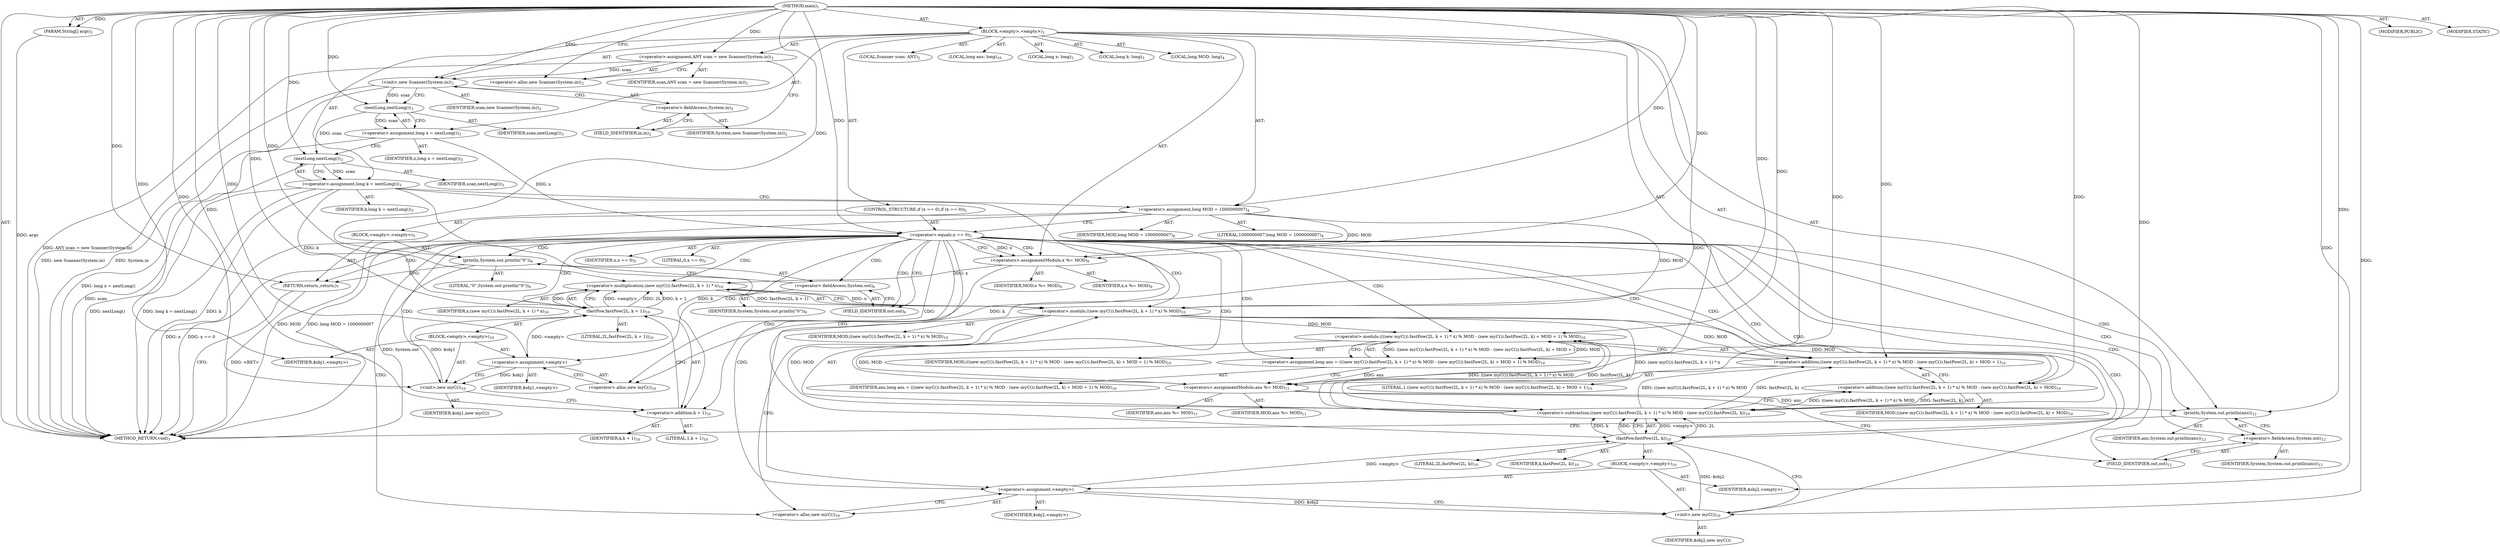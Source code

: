 digraph "main" {  
"19" [label = <(METHOD,main)<SUB>1</SUB>> ]
"20" [label = <(PARAM,String[] args)<SUB>1</SUB>> ]
"21" [label = <(BLOCK,&lt;empty&gt;,&lt;empty&gt;)<SUB>1</SUB>> ]
"4" [label = <(LOCAL,Scanner scan: ANY)<SUB>2</SUB>> ]
"22" [label = <(&lt;operator&gt;.assignment,ANY scan = new Scanner(System.in))<SUB>2</SUB>> ]
"23" [label = <(IDENTIFIER,scan,ANY scan = new Scanner(System.in))<SUB>2</SUB>> ]
"24" [label = <(&lt;operator&gt;.alloc,new Scanner(System.in))<SUB>2</SUB>> ]
"25" [label = <(&lt;init&gt;,new Scanner(System.in))<SUB>2</SUB>> ]
"3" [label = <(IDENTIFIER,scan,new Scanner(System.in))<SUB>2</SUB>> ]
"26" [label = <(&lt;operator&gt;.fieldAccess,System.in)<SUB>2</SUB>> ]
"27" [label = <(IDENTIFIER,System,new Scanner(System.in))<SUB>2</SUB>> ]
"28" [label = <(FIELD_IDENTIFIER,in,in)<SUB>2</SUB>> ]
"29" [label = <(LOCAL,long x: long)<SUB>3</SUB>> ]
"30" [label = <(LOCAL,long k: long)<SUB>3</SUB>> ]
"31" [label = <(&lt;operator&gt;.assignment,long x = nextLong())<SUB>3</SUB>> ]
"32" [label = <(IDENTIFIER,x,long x = nextLong())<SUB>3</SUB>> ]
"33" [label = <(nextLong,nextLong())<SUB>3</SUB>> ]
"34" [label = <(IDENTIFIER,scan,nextLong())<SUB>3</SUB>> ]
"35" [label = <(&lt;operator&gt;.assignment,long k = nextLong())<SUB>3</SUB>> ]
"36" [label = <(IDENTIFIER,k,long k = nextLong())<SUB>3</SUB>> ]
"37" [label = <(nextLong,nextLong())<SUB>3</SUB>> ]
"38" [label = <(IDENTIFIER,scan,nextLong())<SUB>3</SUB>> ]
"39" [label = <(LOCAL,long MOD: long)<SUB>4</SUB>> ]
"40" [label = <(&lt;operator&gt;.assignment,long MOD = 1000000007)<SUB>4</SUB>> ]
"41" [label = <(IDENTIFIER,MOD,long MOD = 1000000007)<SUB>4</SUB>> ]
"42" [label = <(LITERAL,1000000007,long MOD = 1000000007)<SUB>4</SUB>> ]
"43" [label = <(CONTROL_STRUCTURE,if (x == 0),if (x == 0))<SUB>5</SUB>> ]
"44" [label = <(&lt;operator&gt;.equals,x == 0)<SUB>5</SUB>> ]
"45" [label = <(IDENTIFIER,x,x == 0)<SUB>5</SUB>> ]
"46" [label = <(LITERAL,0,x == 0)<SUB>5</SUB>> ]
"47" [label = <(BLOCK,&lt;empty&gt;,&lt;empty&gt;)<SUB>5</SUB>> ]
"48" [label = <(println,System.out.println(&quot;0&quot;))<SUB>6</SUB>> ]
"49" [label = <(&lt;operator&gt;.fieldAccess,System.out)<SUB>6</SUB>> ]
"50" [label = <(IDENTIFIER,System,System.out.println(&quot;0&quot;))<SUB>6</SUB>> ]
"51" [label = <(FIELD_IDENTIFIER,out,out)<SUB>6</SUB>> ]
"52" [label = <(LITERAL,&quot;0&quot;,System.out.println(&quot;0&quot;))<SUB>6</SUB>> ]
"53" [label = <(RETURN,return;,return;)<SUB>7</SUB>> ]
"54" [label = <(&lt;operators&gt;.assignmentModulo,x %= MOD)<SUB>9</SUB>> ]
"55" [label = <(IDENTIFIER,x,x %= MOD)<SUB>9</SUB>> ]
"56" [label = <(IDENTIFIER,MOD,x %= MOD)<SUB>9</SUB>> ]
"57" [label = <(LOCAL,long ans: long)<SUB>10</SUB>> ]
"58" [label = <(&lt;operator&gt;.assignment,long ans = (((new myC()).fastPow(2L, k + 1) * x) % MOD - (new myC()).fastPow(2L, k) + MOD + 1) % MOD)<SUB>10</SUB>> ]
"59" [label = <(IDENTIFIER,ans,long ans = (((new myC()).fastPow(2L, k + 1) * x) % MOD - (new myC()).fastPow(2L, k) + MOD + 1) % MOD)<SUB>10</SUB>> ]
"60" [label = <(&lt;operator&gt;.modulo,(((new myC()).fastPow(2L, k + 1) * x) % MOD - (new myC()).fastPow(2L, k) + MOD + 1) % MOD)<SUB>10</SUB>> ]
"61" [label = <(&lt;operator&gt;.addition,((new myC()).fastPow(2L, k + 1) * x) % MOD - (new myC()).fastPow(2L, k) + MOD + 1)<SUB>10</SUB>> ]
"62" [label = <(&lt;operator&gt;.addition,((new myC()).fastPow(2L, k + 1) * x) % MOD - (new myC()).fastPow(2L, k) + MOD)<SUB>10</SUB>> ]
"63" [label = <(&lt;operator&gt;.subtraction,((new myC()).fastPow(2L, k + 1) * x) % MOD - (new myC()).fastPow(2L, k))<SUB>10</SUB>> ]
"64" [label = <(&lt;operator&gt;.modulo,((new myC()).fastPow(2L, k + 1) * x) % MOD)<SUB>10</SUB>> ]
"65" [label = <(&lt;operator&gt;.multiplication,(new myC()).fastPow(2L, k + 1) * x)<SUB>10</SUB>> ]
"66" [label = <(fastPow,fastPow(2L, k + 1))<SUB>10</SUB>> ]
"67" [label = <(BLOCK,&lt;empty&gt;,&lt;empty&gt;)<SUB>10</SUB>> ]
"68" [label = <(&lt;operator&gt;.assignment,&lt;empty&gt;)> ]
"69" [label = <(IDENTIFIER,$obj1,&lt;empty&gt;)> ]
"70" [label = <(&lt;operator&gt;.alloc,new myC())<SUB>10</SUB>> ]
"71" [label = <(&lt;init&gt;,new myC())<SUB>10</SUB>> ]
"72" [label = <(IDENTIFIER,$obj1,new myC())> ]
"73" [label = <(IDENTIFIER,$obj1,&lt;empty&gt;)> ]
"74" [label = <(LITERAL,2L,fastPow(2L, k + 1))<SUB>10</SUB>> ]
"75" [label = <(&lt;operator&gt;.addition,k + 1)<SUB>10</SUB>> ]
"76" [label = <(IDENTIFIER,k,k + 1)<SUB>10</SUB>> ]
"77" [label = <(LITERAL,1,k + 1)<SUB>10</SUB>> ]
"78" [label = <(IDENTIFIER,x,(new myC()).fastPow(2L, k + 1) * x)<SUB>10</SUB>> ]
"79" [label = <(IDENTIFIER,MOD,((new myC()).fastPow(2L, k + 1) * x) % MOD)<SUB>10</SUB>> ]
"80" [label = <(fastPow,fastPow(2L, k))<SUB>10</SUB>> ]
"81" [label = <(BLOCK,&lt;empty&gt;,&lt;empty&gt;)<SUB>10</SUB>> ]
"82" [label = <(&lt;operator&gt;.assignment,&lt;empty&gt;)> ]
"83" [label = <(IDENTIFIER,$obj2,&lt;empty&gt;)> ]
"84" [label = <(&lt;operator&gt;.alloc,new myC())<SUB>10</SUB>> ]
"85" [label = <(&lt;init&gt;,new myC())<SUB>10</SUB>> ]
"86" [label = <(IDENTIFIER,$obj2,new myC())> ]
"87" [label = <(IDENTIFIER,$obj2,&lt;empty&gt;)> ]
"88" [label = <(LITERAL,2L,fastPow(2L, k))<SUB>10</SUB>> ]
"89" [label = <(IDENTIFIER,k,fastPow(2L, k))<SUB>10</SUB>> ]
"90" [label = <(IDENTIFIER,MOD,((new myC()).fastPow(2L, k + 1) * x) % MOD - (new myC()).fastPow(2L, k) + MOD)<SUB>10</SUB>> ]
"91" [label = <(LITERAL,1,((new myC()).fastPow(2L, k + 1) * x) % MOD - (new myC()).fastPow(2L, k) + MOD + 1)<SUB>10</SUB>> ]
"92" [label = <(IDENTIFIER,MOD,(((new myC()).fastPow(2L, k + 1) * x) % MOD - (new myC()).fastPow(2L, k) + MOD + 1) % MOD)<SUB>10</SUB>> ]
"93" [label = <(&lt;operators&gt;.assignmentModulo,ans %= MOD)<SUB>11</SUB>> ]
"94" [label = <(IDENTIFIER,ans,ans %= MOD)<SUB>11</SUB>> ]
"95" [label = <(IDENTIFIER,MOD,ans %= MOD)<SUB>11</SUB>> ]
"96" [label = <(println,System.out.println(ans))<SUB>12</SUB>> ]
"97" [label = <(&lt;operator&gt;.fieldAccess,System.out)<SUB>12</SUB>> ]
"98" [label = <(IDENTIFIER,System,System.out.println(ans))<SUB>12</SUB>> ]
"99" [label = <(FIELD_IDENTIFIER,out,out)<SUB>12</SUB>> ]
"100" [label = <(IDENTIFIER,ans,System.out.println(ans))<SUB>12</SUB>> ]
"101" [label = <(MODIFIER,PUBLIC)> ]
"102" [label = <(MODIFIER,STATIC)> ]
"103" [label = <(METHOD_RETURN,void)<SUB>1</SUB>> ]
  "19" -> "20"  [ label = "AST: "] 
  "19" -> "21"  [ label = "AST: "] 
  "19" -> "101"  [ label = "AST: "] 
  "19" -> "102"  [ label = "AST: "] 
  "19" -> "103"  [ label = "AST: "] 
  "21" -> "4"  [ label = "AST: "] 
  "21" -> "22"  [ label = "AST: "] 
  "21" -> "25"  [ label = "AST: "] 
  "21" -> "29"  [ label = "AST: "] 
  "21" -> "30"  [ label = "AST: "] 
  "21" -> "31"  [ label = "AST: "] 
  "21" -> "35"  [ label = "AST: "] 
  "21" -> "39"  [ label = "AST: "] 
  "21" -> "40"  [ label = "AST: "] 
  "21" -> "43"  [ label = "AST: "] 
  "21" -> "54"  [ label = "AST: "] 
  "21" -> "57"  [ label = "AST: "] 
  "21" -> "58"  [ label = "AST: "] 
  "21" -> "93"  [ label = "AST: "] 
  "21" -> "96"  [ label = "AST: "] 
  "22" -> "23"  [ label = "AST: "] 
  "22" -> "24"  [ label = "AST: "] 
  "25" -> "3"  [ label = "AST: "] 
  "25" -> "26"  [ label = "AST: "] 
  "26" -> "27"  [ label = "AST: "] 
  "26" -> "28"  [ label = "AST: "] 
  "31" -> "32"  [ label = "AST: "] 
  "31" -> "33"  [ label = "AST: "] 
  "33" -> "34"  [ label = "AST: "] 
  "35" -> "36"  [ label = "AST: "] 
  "35" -> "37"  [ label = "AST: "] 
  "37" -> "38"  [ label = "AST: "] 
  "40" -> "41"  [ label = "AST: "] 
  "40" -> "42"  [ label = "AST: "] 
  "43" -> "44"  [ label = "AST: "] 
  "43" -> "47"  [ label = "AST: "] 
  "44" -> "45"  [ label = "AST: "] 
  "44" -> "46"  [ label = "AST: "] 
  "47" -> "48"  [ label = "AST: "] 
  "47" -> "53"  [ label = "AST: "] 
  "48" -> "49"  [ label = "AST: "] 
  "48" -> "52"  [ label = "AST: "] 
  "49" -> "50"  [ label = "AST: "] 
  "49" -> "51"  [ label = "AST: "] 
  "54" -> "55"  [ label = "AST: "] 
  "54" -> "56"  [ label = "AST: "] 
  "58" -> "59"  [ label = "AST: "] 
  "58" -> "60"  [ label = "AST: "] 
  "60" -> "61"  [ label = "AST: "] 
  "60" -> "92"  [ label = "AST: "] 
  "61" -> "62"  [ label = "AST: "] 
  "61" -> "91"  [ label = "AST: "] 
  "62" -> "63"  [ label = "AST: "] 
  "62" -> "90"  [ label = "AST: "] 
  "63" -> "64"  [ label = "AST: "] 
  "63" -> "80"  [ label = "AST: "] 
  "64" -> "65"  [ label = "AST: "] 
  "64" -> "79"  [ label = "AST: "] 
  "65" -> "66"  [ label = "AST: "] 
  "65" -> "78"  [ label = "AST: "] 
  "66" -> "67"  [ label = "AST: "] 
  "66" -> "74"  [ label = "AST: "] 
  "66" -> "75"  [ label = "AST: "] 
  "67" -> "68"  [ label = "AST: "] 
  "67" -> "71"  [ label = "AST: "] 
  "67" -> "73"  [ label = "AST: "] 
  "68" -> "69"  [ label = "AST: "] 
  "68" -> "70"  [ label = "AST: "] 
  "71" -> "72"  [ label = "AST: "] 
  "75" -> "76"  [ label = "AST: "] 
  "75" -> "77"  [ label = "AST: "] 
  "80" -> "81"  [ label = "AST: "] 
  "80" -> "88"  [ label = "AST: "] 
  "80" -> "89"  [ label = "AST: "] 
  "81" -> "82"  [ label = "AST: "] 
  "81" -> "85"  [ label = "AST: "] 
  "81" -> "87"  [ label = "AST: "] 
  "82" -> "83"  [ label = "AST: "] 
  "82" -> "84"  [ label = "AST: "] 
  "85" -> "86"  [ label = "AST: "] 
  "93" -> "94"  [ label = "AST: "] 
  "93" -> "95"  [ label = "AST: "] 
  "96" -> "97"  [ label = "AST: "] 
  "96" -> "100"  [ label = "AST: "] 
  "97" -> "98"  [ label = "AST: "] 
  "97" -> "99"  [ label = "AST: "] 
  "22" -> "28"  [ label = "CFG: "] 
  "25" -> "33"  [ label = "CFG: "] 
  "31" -> "37"  [ label = "CFG: "] 
  "35" -> "40"  [ label = "CFG: "] 
  "40" -> "44"  [ label = "CFG: "] 
  "54" -> "70"  [ label = "CFG: "] 
  "58" -> "93"  [ label = "CFG: "] 
  "93" -> "99"  [ label = "CFG: "] 
  "96" -> "103"  [ label = "CFG: "] 
  "24" -> "22"  [ label = "CFG: "] 
  "26" -> "25"  [ label = "CFG: "] 
  "33" -> "31"  [ label = "CFG: "] 
  "37" -> "35"  [ label = "CFG: "] 
  "44" -> "51"  [ label = "CFG: "] 
  "44" -> "54"  [ label = "CFG: "] 
  "60" -> "58"  [ label = "CFG: "] 
  "97" -> "96"  [ label = "CFG: "] 
  "28" -> "26"  [ label = "CFG: "] 
  "48" -> "53"  [ label = "CFG: "] 
  "53" -> "103"  [ label = "CFG: "] 
  "61" -> "60"  [ label = "CFG: "] 
  "99" -> "97"  [ label = "CFG: "] 
  "49" -> "48"  [ label = "CFG: "] 
  "62" -> "61"  [ label = "CFG: "] 
  "51" -> "49"  [ label = "CFG: "] 
  "63" -> "62"  [ label = "CFG: "] 
  "64" -> "84"  [ label = "CFG: "] 
  "80" -> "63"  [ label = "CFG: "] 
  "65" -> "64"  [ label = "CFG: "] 
  "66" -> "65"  [ label = "CFG: "] 
  "82" -> "85"  [ label = "CFG: "] 
  "85" -> "80"  [ label = "CFG: "] 
  "75" -> "66"  [ label = "CFG: "] 
  "84" -> "82"  [ label = "CFG: "] 
  "68" -> "71"  [ label = "CFG: "] 
  "71" -> "75"  [ label = "CFG: "] 
  "70" -> "68"  [ label = "CFG: "] 
  "19" -> "24"  [ label = "CFG: "] 
  "53" -> "103"  [ label = "DDG: &lt;RET&gt;"] 
  "20" -> "103"  [ label = "DDG: args"] 
  "22" -> "103"  [ label = "DDG: ANY scan = new Scanner(System.in)"] 
  "25" -> "103"  [ label = "DDG: System.in"] 
  "25" -> "103"  [ label = "DDG: new Scanner(System.in)"] 
  "31" -> "103"  [ label = "DDG: long x = nextLong()"] 
  "35" -> "103"  [ label = "DDG: k"] 
  "37" -> "103"  [ label = "DDG: scan"] 
  "35" -> "103"  [ label = "DDG: nextLong()"] 
  "35" -> "103"  [ label = "DDG: long k = nextLong()"] 
  "40" -> "103"  [ label = "DDG: MOD"] 
  "40" -> "103"  [ label = "DDG: long MOD = 1000000007"] 
  "44" -> "103"  [ label = "DDG: x"] 
  "44" -> "103"  [ label = "DDG: x == 0"] 
  "48" -> "103"  [ label = "DDG: System.out"] 
  "19" -> "20"  [ label = "DDG: "] 
  "19" -> "22"  [ label = "DDG: "] 
  "33" -> "31"  [ label = "DDG: scan"] 
  "37" -> "35"  [ label = "DDG: scan"] 
  "19" -> "40"  [ label = "DDG: "] 
  "40" -> "54"  [ label = "DDG: MOD"] 
  "19" -> "54"  [ label = "DDG: "] 
  "60" -> "58"  [ label = "DDG: ((new myC()).fastPow(2L, k + 1) * x) % MOD - (new myC()).fastPow(2L, k) + MOD + 1"] 
  "60" -> "58"  [ label = "DDG: MOD"] 
  "60" -> "93"  [ label = "DDG: MOD"] 
  "19" -> "93"  [ label = "DDG: "] 
  "22" -> "25"  [ label = "DDG: scan"] 
  "19" -> "25"  [ label = "DDG: "] 
  "44" -> "54"  [ label = "DDG: x"] 
  "58" -> "93"  [ label = "DDG: ans"] 
  "93" -> "96"  [ label = "DDG: ans"] 
  "19" -> "96"  [ label = "DDG: "] 
  "25" -> "33"  [ label = "DDG: scan"] 
  "19" -> "33"  [ label = "DDG: "] 
  "33" -> "37"  [ label = "DDG: scan"] 
  "19" -> "37"  [ label = "DDG: "] 
  "31" -> "44"  [ label = "DDG: x"] 
  "19" -> "44"  [ label = "DDG: "] 
  "19" -> "53"  [ label = "DDG: "] 
  "63" -> "60"  [ label = "DDG: ((new myC()).fastPow(2L, k + 1) * x) % MOD"] 
  "63" -> "60"  [ label = "DDG: fastPow(2L, k)"] 
  "64" -> "60"  [ label = "DDG: MOD"] 
  "19" -> "60"  [ label = "DDG: "] 
  "19" -> "48"  [ label = "DDG: "] 
  "63" -> "61"  [ label = "DDG: ((new myC()).fastPow(2L, k + 1) * x) % MOD"] 
  "63" -> "61"  [ label = "DDG: fastPow(2L, k)"] 
  "64" -> "61"  [ label = "DDG: MOD"] 
  "19" -> "61"  [ label = "DDG: "] 
  "63" -> "62"  [ label = "DDG: ((new myC()).fastPow(2L, k + 1) * x) % MOD"] 
  "63" -> "62"  [ label = "DDG: fastPow(2L, k)"] 
  "64" -> "62"  [ label = "DDG: MOD"] 
  "19" -> "62"  [ label = "DDG: "] 
  "64" -> "63"  [ label = "DDG: (new myC()).fastPow(2L, k + 1) * x"] 
  "64" -> "63"  [ label = "DDG: MOD"] 
  "80" -> "63"  [ label = "DDG: &lt;empty&gt;"] 
  "80" -> "63"  [ label = "DDG: 2L"] 
  "80" -> "63"  [ label = "DDG: k"] 
  "80" -> "63"  [ label = "DDG: "] 
  "65" -> "64"  [ label = "DDG: fastPow(2L, k + 1)"] 
  "65" -> "64"  [ label = "DDG: x"] 
  "19" -> "64"  [ label = "DDG: "] 
  "40" -> "64"  [ label = "DDG: MOD"] 
  "82" -> "80"  [ label = "DDG: &lt;empty&gt;"] 
  "85" -> "80"  [ label = "DDG: $obj2"] 
  "19" -> "80"  [ label = "DDG: "] 
  "35" -> "80"  [ label = "DDG: k"] 
  "66" -> "65"  [ label = "DDG: &lt;empty&gt;"] 
  "66" -> "65"  [ label = "DDG: 2L"] 
  "66" -> "65"  [ label = "DDG: k + 1"] 
  "66" -> "65"  [ label = "DDG: "] 
  "54" -> "65"  [ label = "DDG: x"] 
  "19" -> "65"  [ label = "DDG: "] 
  "19" -> "82"  [ label = "DDG: "] 
  "19" -> "87"  [ label = "DDG: "] 
  "68" -> "66"  [ label = "DDG: &lt;empty&gt;"] 
  "71" -> "66"  [ label = "DDG: $obj1"] 
  "19" -> "66"  [ label = "DDG: "] 
  "35" -> "66"  [ label = "DDG: k"] 
  "82" -> "85"  [ label = "DDG: $obj2"] 
  "19" -> "85"  [ label = "DDG: "] 
  "19" -> "68"  [ label = "DDG: "] 
  "19" -> "73"  [ label = "DDG: "] 
  "35" -> "75"  [ label = "DDG: k"] 
  "19" -> "75"  [ label = "DDG: "] 
  "68" -> "71"  [ label = "DDG: $obj1"] 
  "19" -> "71"  [ label = "DDG: "] 
  "44" -> "48"  [ label = "CDG: "] 
  "44" -> "68"  [ label = "CDG: "] 
  "44" -> "49"  [ label = "CDG: "] 
  "44" -> "60"  [ label = "CDG: "] 
  "44" -> "96"  [ label = "CDG: "] 
  "44" -> "64"  [ label = "CDG: "] 
  "44" -> "51"  [ label = "CDG: "] 
  "44" -> "66"  [ label = "CDG: "] 
  "44" -> "75"  [ label = "CDG: "] 
  "44" -> "99"  [ label = "CDG: "] 
  "44" -> "84"  [ label = "CDG: "] 
  "44" -> "85"  [ label = "CDG: "] 
  "44" -> "65"  [ label = "CDG: "] 
  "44" -> "97"  [ label = "CDG: "] 
  "44" -> "82"  [ label = "CDG: "] 
  "44" -> "93"  [ label = "CDG: "] 
  "44" -> "54"  [ label = "CDG: "] 
  "44" -> "80"  [ label = "CDG: "] 
  "44" -> "58"  [ label = "CDG: "] 
  "44" -> "61"  [ label = "CDG: "] 
  "44" -> "71"  [ label = "CDG: "] 
  "44" -> "53"  [ label = "CDG: "] 
  "44" -> "70"  [ label = "CDG: "] 
  "44" -> "63"  [ label = "CDG: "] 
  "44" -> "62"  [ label = "CDG: "] 
}
